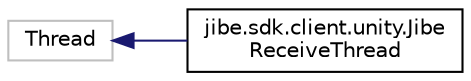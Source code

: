 digraph "Graphical Class Hierarchy"
{
  edge [fontname="Helvetica",fontsize="10",labelfontname="Helvetica",labelfontsize="10"];
  node [fontname="Helvetica",fontsize="10",shape=record];
  rankdir="LR";
  Node1 [label="Thread",height=0.2,width=0.4,color="grey75", fillcolor="white", style="filled"];
  Node1 -> Node2 [dir="back",color="midnightblue",fontsize="10",style="solid",fontname="Helvetica"];
  Node2 [label="jibe.sdk.client.unity.Jibe\lReceiveThread",height=0.2,width=0.4,color="black", fillcolor="white", style="filled",URL="$classjibe_1_1sdk_1_1client_1_1unity_1_1_jibe_receive_thread.html"];
}
